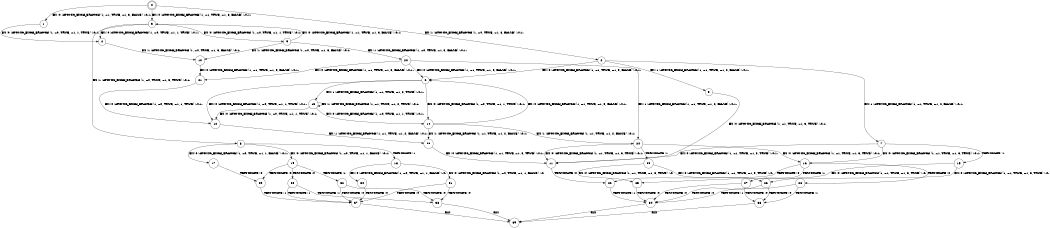 digraph BCG {
size = "7, 10.5";
center = TRUE;
node [shape = circle];
0 [peripheries = 2];
0 -> 1 [label = "EX !0 !ATOMIC_EXCH_BRANCH (1, +1, TRUE, +1, 3, FALSE) !:0:1:"];
0 -> 2 [label = "EX !1 !ATOMIC_EXCH_BRANCH (1, +0, TRUE, +1, 3, FALSE) !:0:1:"];
0 -> 3 [label = "EX !0 !ATOMIC_EXCH_BRANCH (1, +1, TRUE, +1, 3, FALSE) !:0:1:"];
1 -> 4 [label = "EX !0 !ATOMIC_EXCH_BRANCH (1, +0, TRUE, +1, 1, TRUE) !:0:1:"];
2 -> 5 [label = "EX !1 !ATOMIC_EXCH_BRANCH (1, +1, TRUE, +1, 2, FALSE) !:0:1:"];
2 -> 6 [label = "EX !0 !ATOMIC_EXCH_BRANCH (1, +1, TRUE, +1, 3, FALSE) !:0:1:"];
2 -> 7 [label = "EX !1 !ATOMIC_EXCH_BRANCH (1, +1, TRUE, +1, 2, FALSE) !:0:1:"];
3 -> 4 [label = "EX !0 !ATOMIC_EXCH_BRANCH (1, +0, TRUE, +1, 1, TRUE) !:0:1:"];
3 -> 8 [label = "EX !1 !ATOMIC_EXCH_BRANCH (1, +0, TRUE, +1, 3, TRUE) !:0:1:"];
3 -> 9 [label = "EX !0 !ATOMIC_EXCH_BRANCH (1, +0, TRUE, +1, 1, TRUE) !:0:1:"];
4 -> 10 [label = "EX !1 !ATOMIC_EXCH_BRANCH (1, +0, TRUE, +1, 3, FALSE) !:0:1:"];
5 -> 11 [label = "EX !0 !ATOMIC_EXCH_BRANCH (1, +1, TRUE, +1, 3, TRUE) !:0:1:"];
6 -> 12 [label = "EX !0 !ATOMIC_EXCH_BRANCH (1, +0, TRUE, +1, 1, TRUE) !:0:1:"];
6 -> 13 [label = "EX !1 !ATOMIC_EXCH_BRANCH (1, +1, TRUE, +1, 2, TRUE) !:0:1:"];
6 -> 14 [label = "EX !0 !ATOMIC_EXCH_BRANCH (1, +0, TRUE, +1, 1, TRUE) !:0:1:"];
7 -> 11 [label = "EX !0 !ATOMIC_EXCH_BRANCH (1, +1, TRUE, +1, 3, TRUE) !:0:1:"];
7 -> 15 [label = "TERMINATE !1"];
7 -> 16 [label = "EX !0 !ATOMIC_EXCH_BRANCH (1, +1, TRUE, +1, 3, TRUE) !:0:1:"];
8 -> 17 [label = "EX !0 !ATOMIC_EXCH_BRANCH (1, +0, TRUE, +1, 1, FALSE) !:0:1:"];
8 -> 18 [label = "TERMINATE !1"];
8 -> 19 [label = "EX !0 !ATOMIC_EXCH_BRANCH (1, +0, TRUE, +1, 1, FALSE) !:0:1:"];
9 -> 10 [label = "EX !1 !ATOMIC_EXCH_BRANCH (1, +0, TRUE, +1, 3, FALSE) !:0:1:"];
9 -> 20 [label = "EX !1 !ATOMIC_EXCH_BRANCH (1, +0, TRUE, +1, 3, FALSE) !:0:1:"];
9 -> 3 [label = "EX !0 !ATOMIC_EXCH_BRANCH (1, +1, TRUE, +1, 3, FALSE) !:0:1:"];
10 -> 21 [label = "EX !0 !ATOMIC_EXCH_BRANCH (1, +1, TRUE, +1, 3, FALSE) !:0:1:"];
11 -> 22 [label = "TERMINATE !0"];
12 -> 23 [label = "EX !1 !ATOMIC_EXCH_BRANCH (1, +1, TRUE, +1, 2, FALSE) !:0:1:"];
13 -> 12 [label = "EX !0 !ATOMIC_EXCH_BRANCH (1, +0, TRUE, +1, 1, TRUE) !:0:1:"];
13 -> 13 [label = "EX !1 !ATOMIC_EXCH_BRANCH (1, +1, TRUE, +1, 2, TRUE) !:0:1:"];
13 -> 14 [label = "EX !0 !ATOMIC_EXCH_BRANCH (1, +0, TRUE, +1, 1, TRUE) !:0:1:"];
14 -> 23 [label = "EX !1 !ATOMIC_EXCH_BRANCH (1, +1, TRUE, +1, 2, FALSE) !:0:1:"];
14 -> 24 [label = "EX !1 !ATOMIC_EXCH_BRANCH (1, +1, TRUE, +1, 2, FALSE) !:0:1:"];
14 -> 6 [label = "EX !0 !ATOMIC_EXCH_BRANCH (1, +1, TRUE, +1, 3, FALSE) !:0:1:"];
15 -> 25 [label = "EX !0 !ATOMIC_EXCH_BRANCH (1, +1, TRUE, +1, 3, TRUE) !:0:"];
15 -> 26 [label = "EX !0 !ATOMIC_EXCH_BRANCH (1, +1, TRUE, +1, 3, TRUE) !:0:"];
16 -> 22 [label = "TERMINATE !0"];
16 -> 27 [label = "TERMINATE !1"];
16 -> 28 [label = "TERMINATE !0"];
17 -> 29 [label = "TERMINATE !0"];
18 -> 30 [label = "EX !0 !ATOMIC_EXCH_BRANCH (1, +0, TRUE, +1, 1, FALSE) !:0:"];
18 -> 31 [label = "EX !0 !ATOMIC_EXCH_BRANCH (1, +0, TRUE, +1, 1, FALSE) !:0:"];
19 -> 29 [label = "TERMINATE !0"];
19 -> 32 [label = "TERMINATE !1"];
19 -> 33 [label = "TERMINATE !0"];
20 -> 21 [label = "EX !0 !ATOMIC_EXCH_BRANCH (1, +1, TRUE, +1, 3, FALSE) !:0:1:"];
20 -> 24 [label = "EX !1 !ATOMIC_EXCH_BRANCH (1, +1, TRUE, +1, 2, FALSE) !:0:1:"];
20 -> 6 [label = "EX !0 !ATOMIC_EXCH_BRANCH (1, +1, TRUE, +1, 3, FALSE) !:0:1:"];
21 -> 12 [label = "EX !0 !ATOMIC_EXCH_BRANCH (1, +0, TRUE, +1, 1, TRUE) !:0:1:"];
22 -> 34 [label = "TERMINATE !1"];
23 -> 11 [label = "EX !0 !ATOMIC_EXCH_BRANCH (1, +1, TRUE, +1, 3, TRUE) !:0:1:"];
24 -> 11 [label = "EX !0 !ATOMIC_EXCH_BRANCH (1, +1, TRUE, +1, 3, TRUE) !:0:1:"];
24 -> 35 [label = "TERMINATE !1"];
24 -> 16 [label = "EX !0 !ATOMIC_EXCH_BRANCH (1, +1, TRUE, +1, 3, TRUE) !:0:1:"];
25 -> 34 [label = "TERMINATE !0"];
26 -> 34 [label = "TERMINATE !0"];
26 -> 36 [label = "TERMINATE !0"];
27 -> 34 [label = "TERMINATE !0"];
27 -> 36 [label = "TERMINATE !0"];
28 -> 34 [label = "TERMINATE !1"];
28 -> 36 [label = "TERMINATE !1"];
29 -> 37 [label = "TERMINATE !1"];
30 -> 37 [label = "TERMINATE !0"];
31 -> 37 [label = "TERMINATE !0"];
31 -> 38 [label = "TERMINATE !0"];
32 -> 37 [label = "TERMINATE !0"];
32 -> 38 [label = "TERMINATE !0"];
33 -> 37 [label = "TERMINATE !1"];
33 -> 38 [label = "TERMINATE !1"];
34 -> 39 [label = "exit"];
35 -> 25 [label = "EX !0 !ATOMIC_EXCH_BRANCH (1, +1, TRUE, +1, 3, TRUE) !:0:"];
35 -> 26 [label = "EX !0 !ATOMIC_EXCH_BRANCH (1, +1, TRUE, +1, 3, TRUE) !:0:"];
36 -> 39 [label = "exit"];
37 -> 39 [label = "exit"];
38 -> 39 [label = "exit"];
}
